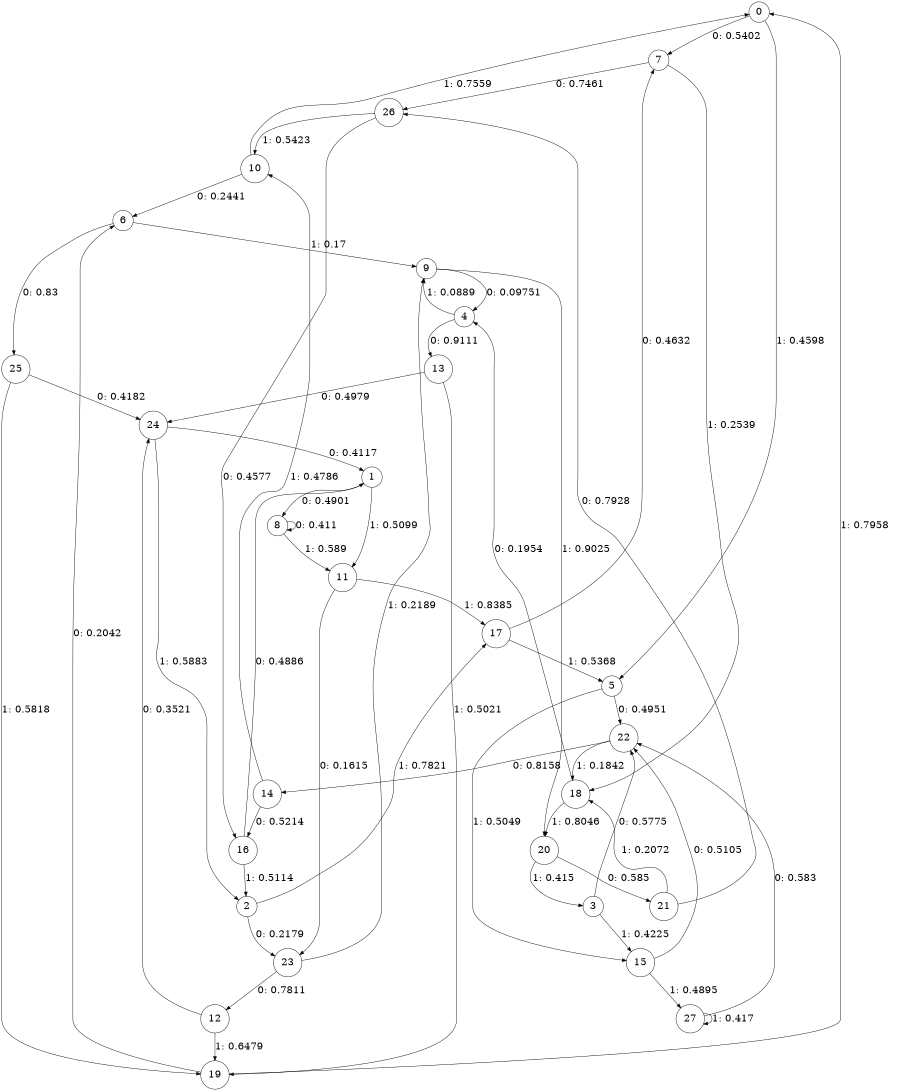 digraph "ch12randomL6" {
size = "6,8.5";
ratio = "fill";
node [shape = circle];
node [fontsize = 24];
edge [fontsize = 24];
0 -> 7 [label = "0: 0.5402   "];
0 -> 5 [label = "1: 0.4598   "];
1 -> 8 [label = "0: 0.4901   "];
1 -> 11 [label = "1: 0.5099   "];
2 -> 23 [label = "0: 0.2179   "];
2 -> 17 [label = "1: 0.7821   "];
3 -> 22 [label = "0: 0.5775   "];
3 -> 15 [label = "1: 0.4225   "];
4 -> 13 [label = "0: 0.9111   "];
4 -> 9 [label = "1: 0.0889   "];
5 -> 22 [label = "0: 0.4951   "];
5 -> 15 [label = "1: 0.5049   "];
6 -> 25 [label = "0: 0.83     "];
6 -> 9 [label = "1: 0.17     "];
7 -> 26 [label = "0: 0.7461   "];
7 -> 18 [label = "1: 0.2539   "];
8 -> 8 [label = "0: 0.411    "];
8 -> 11 [label = "1: 0.589    "];
9 -> 4 [label = "0: 0.09751  "];
9 -> 20 [label = "1: 0.9025   "];
10 -> 6 [label = "0: 0.2441   "];
10 -> 0 [label = "1: 0.7559   "];
11 -> 23 [label = "0: 0.1615   "];
11 -> 17 [label = "1: 0.8385   "];
12 -> 24 [label = "0: 0.3521   "];
12 -> 19 [label = "1: 0.6479   "];
13 -> 24 [label = "0: 0.4979   "];
13 -> 19 [label = "1: 0.5021   "];
14 -> 16 [label = "0: 0.5214   "];
14 -> 10 [label = "1: 0.4786   "];
15 -> 22 [label = "0: 0.5105   "];
15 -> 27 [label = "1: 0.4895   "];
16 -> 1 [label = "0: 0.4886   "];
16 -> 2 [label = "1: 0.5114   "];
17 -> 7 [label = "0: 0.4632   "];
17 -> 5 [label = "1: 0.5368   "];
18 -> 4 [label = "0: 0.1954   "];
18 -> 20 [label = "1: 0.8046   "];
19 -> 6 [label = "0: 0.2042   "];
19 -> 0 [label = "1: 0.7958   "];
20 -> 21 [label = "0: 0.585    "];
20 -> 3 [label = "1: 0.415    "];
21 -> 26 [label = "0: 0.7928   "];
21 -> 18 [label = "1: 0.2072   "];
22 -> 14 [label = "0: 0.8158   "];
22 -> 18 [label = "1: 0.1842   "];
23 -> 12 [label = "0: 0.7811   "];
23 -> 9 [label = "1: 0.2189   "];
24 -> 1 [label = "0: 0.4117   "];
24 -> 2 [label = "1: 0.5883   "];
25 -> 24 [label = "0: 0.4182   "];
25 -> 19 [label = "1: 0.5818   "];
26 -> 16 [label = "0: 0.4577   "];
26 -> 10 [label = "1: 0.5423   "];
27 -> 22 [label = "0: 0.583    "];
27 -> 27 [label = "1: 0.417    "];
}